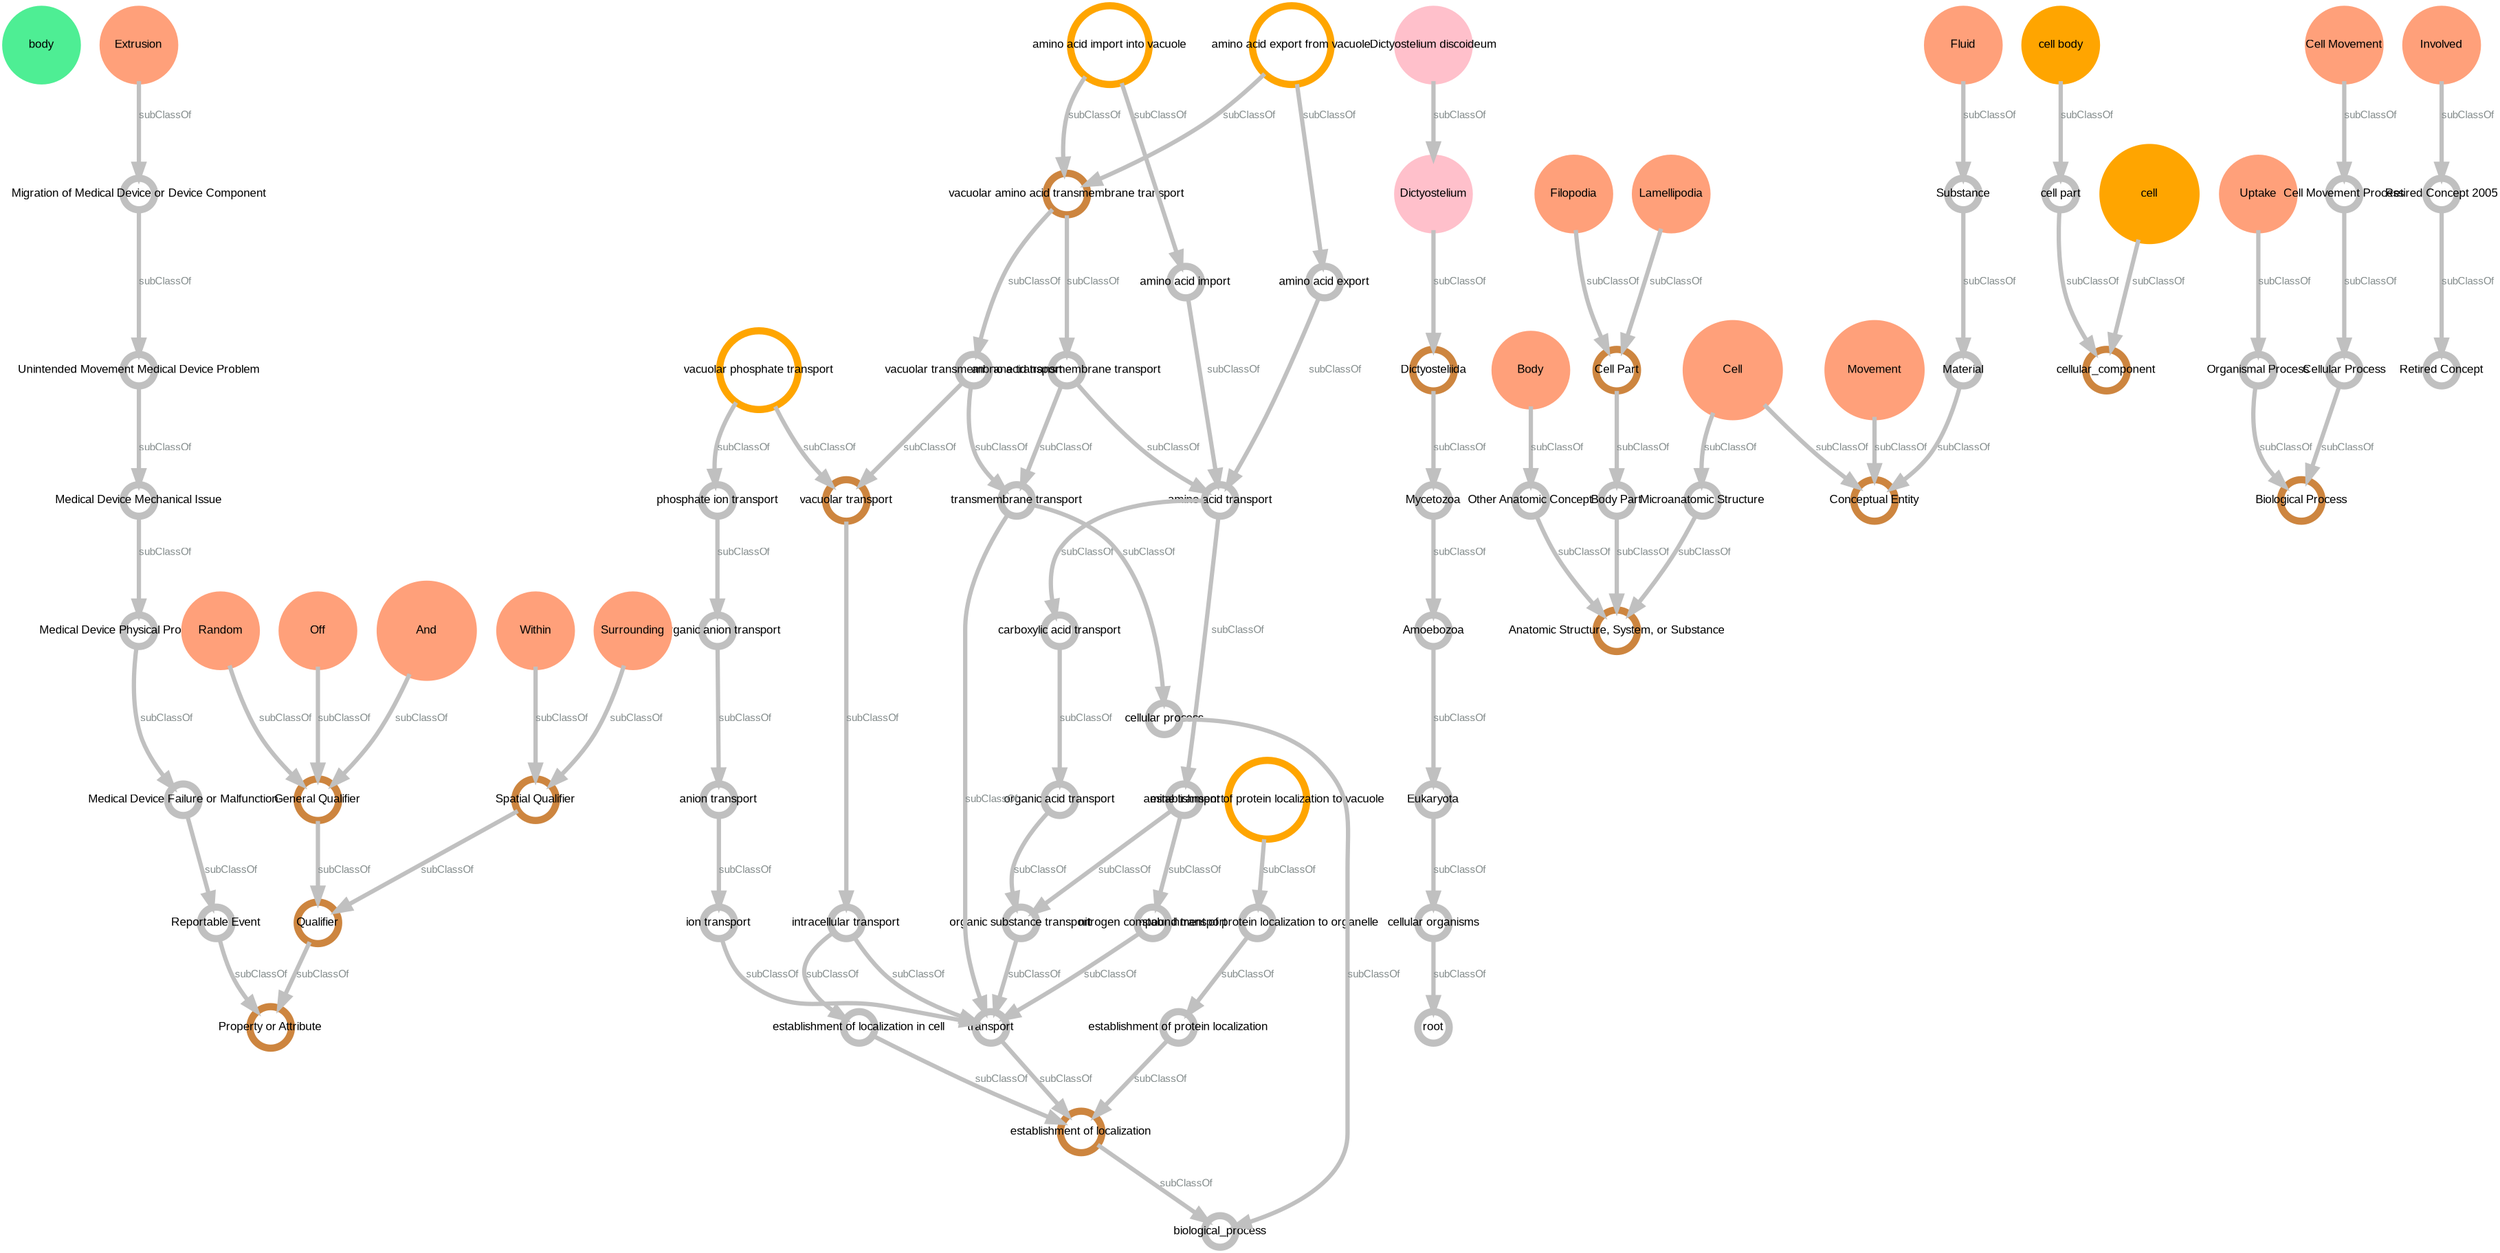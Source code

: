 digraph graphname {
node [fontname=Arial, fontsize=8, fixedsize=true, fontcolor=black, shape=circle, penwidth=5];
edge [color=grey, fontcolor=azure4, fontname=Arial, fontsize=7, penwidth=3];
body [color=seagreen2, width="0.7", style=filled, height="0.7"];
Within [color=lightsalmon, width="0.7", style=filled, height="0.7"];
"establishment of protein localization to organelle" [color=grey, width="0.3", height="0.3"];
"carboxylic acid transport" [color=grey, width="0.3", height="0.3"];
Eukaryota [color=grey, width="0.3", height="0.3"];
"amino acid import" [color=grey, width="0.3", height="0.3"];
"establishment of protein localization" [color=grey, width="0.3", height="0.3"];
"cellular organisms" [color=grey, width="0.3", height="0.3"];
"amino acid export" [color=grey, width="0.3", height="0.3"];
"Spatial Qualifier" [color=peru, width="0.4", height="0.4"];
Cell [color=lightsalmon, width="0.9", style=filled, height="0.9"];
biological_process [color=grey, width="0.3", height="0.3"];
"organic substance transport" [color=grey, width="0.3", height="0.3"];
"intracellular transport" [color=grey, width="0.3", height="0.3"];
"cell body" [color=orange, width="0.7", style=filled, height="0.7"];
Extrusion [color=lightsalmon, width="0.7", style=filled, height="0.7"];
"vacuolar phosphate transport" [color=orange, width="0.758", height="0.758"];
"Unintended Movement Medical Device Problem" [color=grey, width="0.3", height="0.3"];
Uptake [color=lightsalmon, width="0.7", style=filled, height="0.7"];
"Medical Device Failure or Malfunction" [color=grey, width="0.3", height="0.3"];
transport [color=grey, width="0.3", height="0.3"];
Movement [color=lightsalmon, width="0.9", style=filled, height="0.9"];
Body [color=lightsalmon, width="0.7", style=filled, height="0.7"];
"inorganic anion transport" [color=grey, width="0.3", height="0.3"];
"cell part" [color=grey, width="0.3", height="0.3"];
Qualifier [color=peru, width="0.4", height="0.4"];
"amino acid transport" [color=grey, width="0.3", height="0.3"];
"ion transport" [color=grey, width="0.3", height="0.3"];
Mycetozoa [color=grey, width="0.3", height="0.3"];
Lamellipodia [color=lightsalmon, width="0.7", style=filled, height="0.7"];
cellular_component [color=peru, width="0.4", height="0.4"];
Fluid [color=lightsalmon, width="0.7", style=filled, height="0.7"];
cell [color=orange, width="0.9", style=filled, height="0.9"];
"amine transport" [color=grey, width="0.3", height="0.3"];
"Anatomic Structure, System, or Substance" [color=peru, width="0.4", height="0.4"];
"Retired Concept" [color=grey, width="0.3", height="0.3"];
"General Qualifier" [color=peru, width="0.4", height="0.4"];
"vacuolar amino acid transmembrane transport" [color=peru, width="0.4", height="0.4"];
"Medical Device Mechanical Issue" [color=grey, width="0.3", height="0.3"];
"vacuolar transport" [color=peru, width="0.4", height="0.4"];
"Dictyostelium discoideum" [color=pink, width="0.7", style=filled, height="0.7"];
"Cellular Process" [color=grey, width="0.3", height="0.3"];
Substance [color=grey, width="0.3", height="0.3"];
Off [color=lightsalmon, width="0.7", style=filled, height="0.7"];
"Retired Concept 2005" [color=grey, width="0.3", height="0.3"];
"Other Anatomic Concept" [color=grey, width="0.3", height="0.3"];
Involved [color=lightsalmon, width="0.7", style=filled, height="0.7"];
"Organismal Process" [color=grey, width="0.3", height="0.3"];
"Property or Attribute" [color=peru, width="0.4", height="0.4"];
"Medical Device Physical Property Issue" [color=grey, width="0.3", height="0.3"];
Amoebozoa [color=grey, width="0.3", height="0.3"];
"establishment of protein localization to vacuole" [color=orange, width="0.769", height="0.769"];
"amino acid transmembrane transport" [color=grey, width="0.3", height="0.3"];
"Biological Process" [color=peru, width="0.4", height="0.4"];
"Cell Movement Process" [color=grey, width="0.3", height="0.3"];
"cellular process" [color=grey, width="0.3", height="0.3"];
"establishment of localization" [color=peru, width="0.4", height="0.4"];
"Cell Movement" [color=lightsalmon, width="0.7", style=filled, height="0.7"];
"Migration of Medical Device or Device Component" [color=grey, width="0.3", height="0.3"];
And [color=lightsalmon, width="0.9", style=filled, height="0.9"];
Dictyosteliida [color=peru, width="0.4", height="0.4"];
"Cell Part" [color=peru, width="0.4", height="0.4"];
"organic acid transport" [color=grey, width="0.3", height="0.3"];
Material [color=grey, width="0.3", height="0.3"];
Filopodia [color=lightsalmon, width="0.7", style=filled, height="0.7"];
"anion transport" [color=grey, width="0.3", height="0.3"];
Random [color=lightsalmon, width="0.7", style=filled, height="0.7"];
Dictyostelium [color=pink, width="0.7", style=filled, height="0.7"];
"Reportable Event" [color=grey, width="0.3", height="0.3"];
"amino acid import into vacuole" [color=orange, width="0.757", height="0.757"];
Surrounding [color=lightsalmon, width="0.7", style=filled, height="0.7"];
"Body Part" [color=grey, width="0.3", height="0.3"];
"phosphate ion transport" [color=grey, width="0.3", height="0.3"];
"vacuolar transmembrane transport" [color=grey, width="0.3", height="0.3"];
"Microanatomic Structure" [color=grey, width="0.3", height="0.3"];
"nitrogen compound transport" [color=grey, width="0.3", height="0.3"];
"Conceptual Entity" [color=peru, width="0.4", height="0.4"];
root [color=grey, width="0.3", height="0.3"];
"transmembrane transport" [color=grey, width="0.3", height="0.3"];
"amino acid export from vacuole" [color=orange, width="0.757", height="0.757"];
"establishment of localization in cell" [color=grey, width="0.3", height="0.3"];
Within -> "Spatial Qualifier"  [label=subClassOf];
"establishment of protein localization to organelle" -> "establishment of protein localization"  [label=subClassOf];
"carboxylic acid transport" -> "organic acid transport"  [label=subClassOf];
Eukaryota -> "cellular organisms"  [label=subClassOf];
"amino acid import" -> "amino acid transport"  [label=subClassOf];
"establishment of protein localization" -> "establishment of localization"  [label=subClassOf];
"cellular organisms" -> root  [label=subClassOf];
"amino acid export" -> "amino acid transport"  [label=subClassOf];
"Spatial Qualifier" -> Qualifier  [label=subClassOf];
Cell -> "Conceptual Entity"  [label=subClassOf];
Cell -> "Microanatomic Structure"  [label=subClassOf];
"organic substance transport" -> transport  [label=subClassOf];
"intracellular transport" -> transport  [label=subClassOf];
"intracellular transport" -> "establishment of localization in cell"  [label=subClassOf];
"cell body" -> "cell part"  [label=subClassOf];
Extrusion -> "Migration of Medical Device or Device Component"  [label=subClassOf];
"vacuolar phosphate transport" -> "vacuolar transport"  [label=subClassOf];
"vacuolar phosphate transport" -> "phosphate ion transport"  [label=subClassOf];
"Unintended Movement Medical Device Problem" -> "Medical Device Mechanical Issue"  [label=subClassOf];
Uptake -> "Organismal Process"  [label=subClassOf];
"Medical Device Failure or Malfunction" -> "Reportable Event"  [label=subClassOf];
transport -> "establishment of localization"  [label=subClassOf];
Movement -> "Conceptual Entity"  [label=subClassOf];
Body -> "Other Anatomic Concept"  [label=subClassOf];
"inorganic anion transport" -> "anion transport"  [label=subClassOf];
"cell part" -> cellular_component  [label=subClassOf];
Qualifier -> "Property or Attribute"  [label=subClassOf];
"amino acid transport" -> "carboxylic acid transport"  [label=subClassOf];
"amino acid transport" -> "amine transport"  [label=subClassOf];
"ion transport" -> transport  [label=subClassOf];
Mycetozoa -> Amoebozoa  [label=subClassOf];
Lamellipodia -> "Cell Part"  [label=subClassOf];
Fluid -> Substance  [label=subClassOf];
cell -> cellular_component  [label=subClassOf];
"amine transport" -> "organic substance transport"  [label=subClassOf];
"amine transport" -> "nitrogen compound transport"  [label=subClassOf];
"General Qualifier" -> Qualifier  [label=subClassOf];
"vacuolar amino acid transmembrane transport" -> "amino acid transmembrane transport"  [label=subClassOf];
"vacuolar amino acid transmembrane transport" -> "vacuolar transmembrane transport"  [label=subClassOf];
"Medical Device Mechanical Issue" -> "Medical Device Physical Property Issue"  [label=subClassOf];
"vacuolar transport" -> "intracellular transport"  [label=subClassOf];
"Dictyostelium discoideum" -> Dictyostelium  [label=subClassOf];
"Cellular Process" -> "Biological Process"  [label=subClassOf];
Substance -> Material  [label=subClassOf];
Off -> "General Qualifier"  [label=subClassOf];
"Retired Concept 2005" -> "Retired Concept"  [label=subClassOf];
"Other Anatomic Concept" -> "Anatomic Structure, System, or Substance"  [label=subClassOf];
Involved -> "Retired Concept 2005"  [label=subClassOf];
"Organismal Process" -> "Biological Process"  [label=subClassOf];
"Medical Device Physical Property Issue" -> "Medical Device Failure or Malfunction"  [label=subClassOf];
Amoebozoa -> Eukaryota  [label=subClassOf];
"establishment of protein localization to vacuole" -> "establishment of protein localization to organelle"  [label=subClassOf];
"amino acid transmembrane transport" -> "amino acid transport"  [label=subClassOf];
"amino acid transmembrane transport" -> "transmembrane transport"  [label=subClassOf];
"Cell Movement Process" -> "Cellular Process"  [label=subClassOf];
"cellular process" -> biological_process  [label=subClassOf];
"establishment of localization" -> biological_process  [label=subClassOf];
"Cell Movement" -> "Cell Movement Process"  [label=subClassOf];
"Migration of Medical Device or Device Component" -> "Unintended Movement Medical Device Problem"  [label=subClassOf];
And -> "General Qualifier"  [label=subClassOf];
Dictyosteliida -> Mycetozoa  [label=subClassOf];
"Cell Part" -> "Body Part"  [label=subClassOf];
"organic acid transport" -> "organic substance transport"  [label=subClassOf];
Material -> "Conceptual Entity"  [label=subClassOf];
Filopodia -> "Cell Part"  [label=subClassOf];
"anion transport" -> "ion transport"  [label=subClassOf];
Random -> "General Qualifier"  [label=subClassOf];
Dictyostelium -> Dictyosteliida  [label=subClassOf];
"Reportable Event" -> "Property or Attribute"  [label=subClassOf];
"amino acid import into vacuole" -> "amino acid import"  [label=subClassOf];
"amino acid import into vacuole" -> "vacuolar amino acid transmembrane transport"  [label=subClassOf];
Surrounding -> "Spatial Qualifier"  [label=subClassOf];
"Body Part" -> "Anatomic Structure, System, or Substance"  [label=subClassOf];
"phosphate ion transport" -> "inorganic anion transport"  [label=subClassOf];
"vacuolar transmembrane transport" -> "transmembrane transport"  [label=subClassOf];
"vacuolar transmembrane transport" -> "vacuolar transport"  [label=subClassOf];
"Microanatomic Structure" -> "Anatomic Structure, System, or Substance"  [label=subClassOf];
"nitrogen compound transport" -> transport  [label=subClassOf];
"transmembrane transport" -> "cellular process"  [label=subClassOf];
"transmembrane transport" -> transport  [label=subClassOf];
"amino acid export from vacuole" -> "amino acid export"  [label=subClassOf];
"amino acid export from vacuole" -> "vacuolar amino acid transmembrane transport"  [label=subClassOf];
"establishment of localization in cell" -> "establishment of localization"  [label=subClassOf];
}
